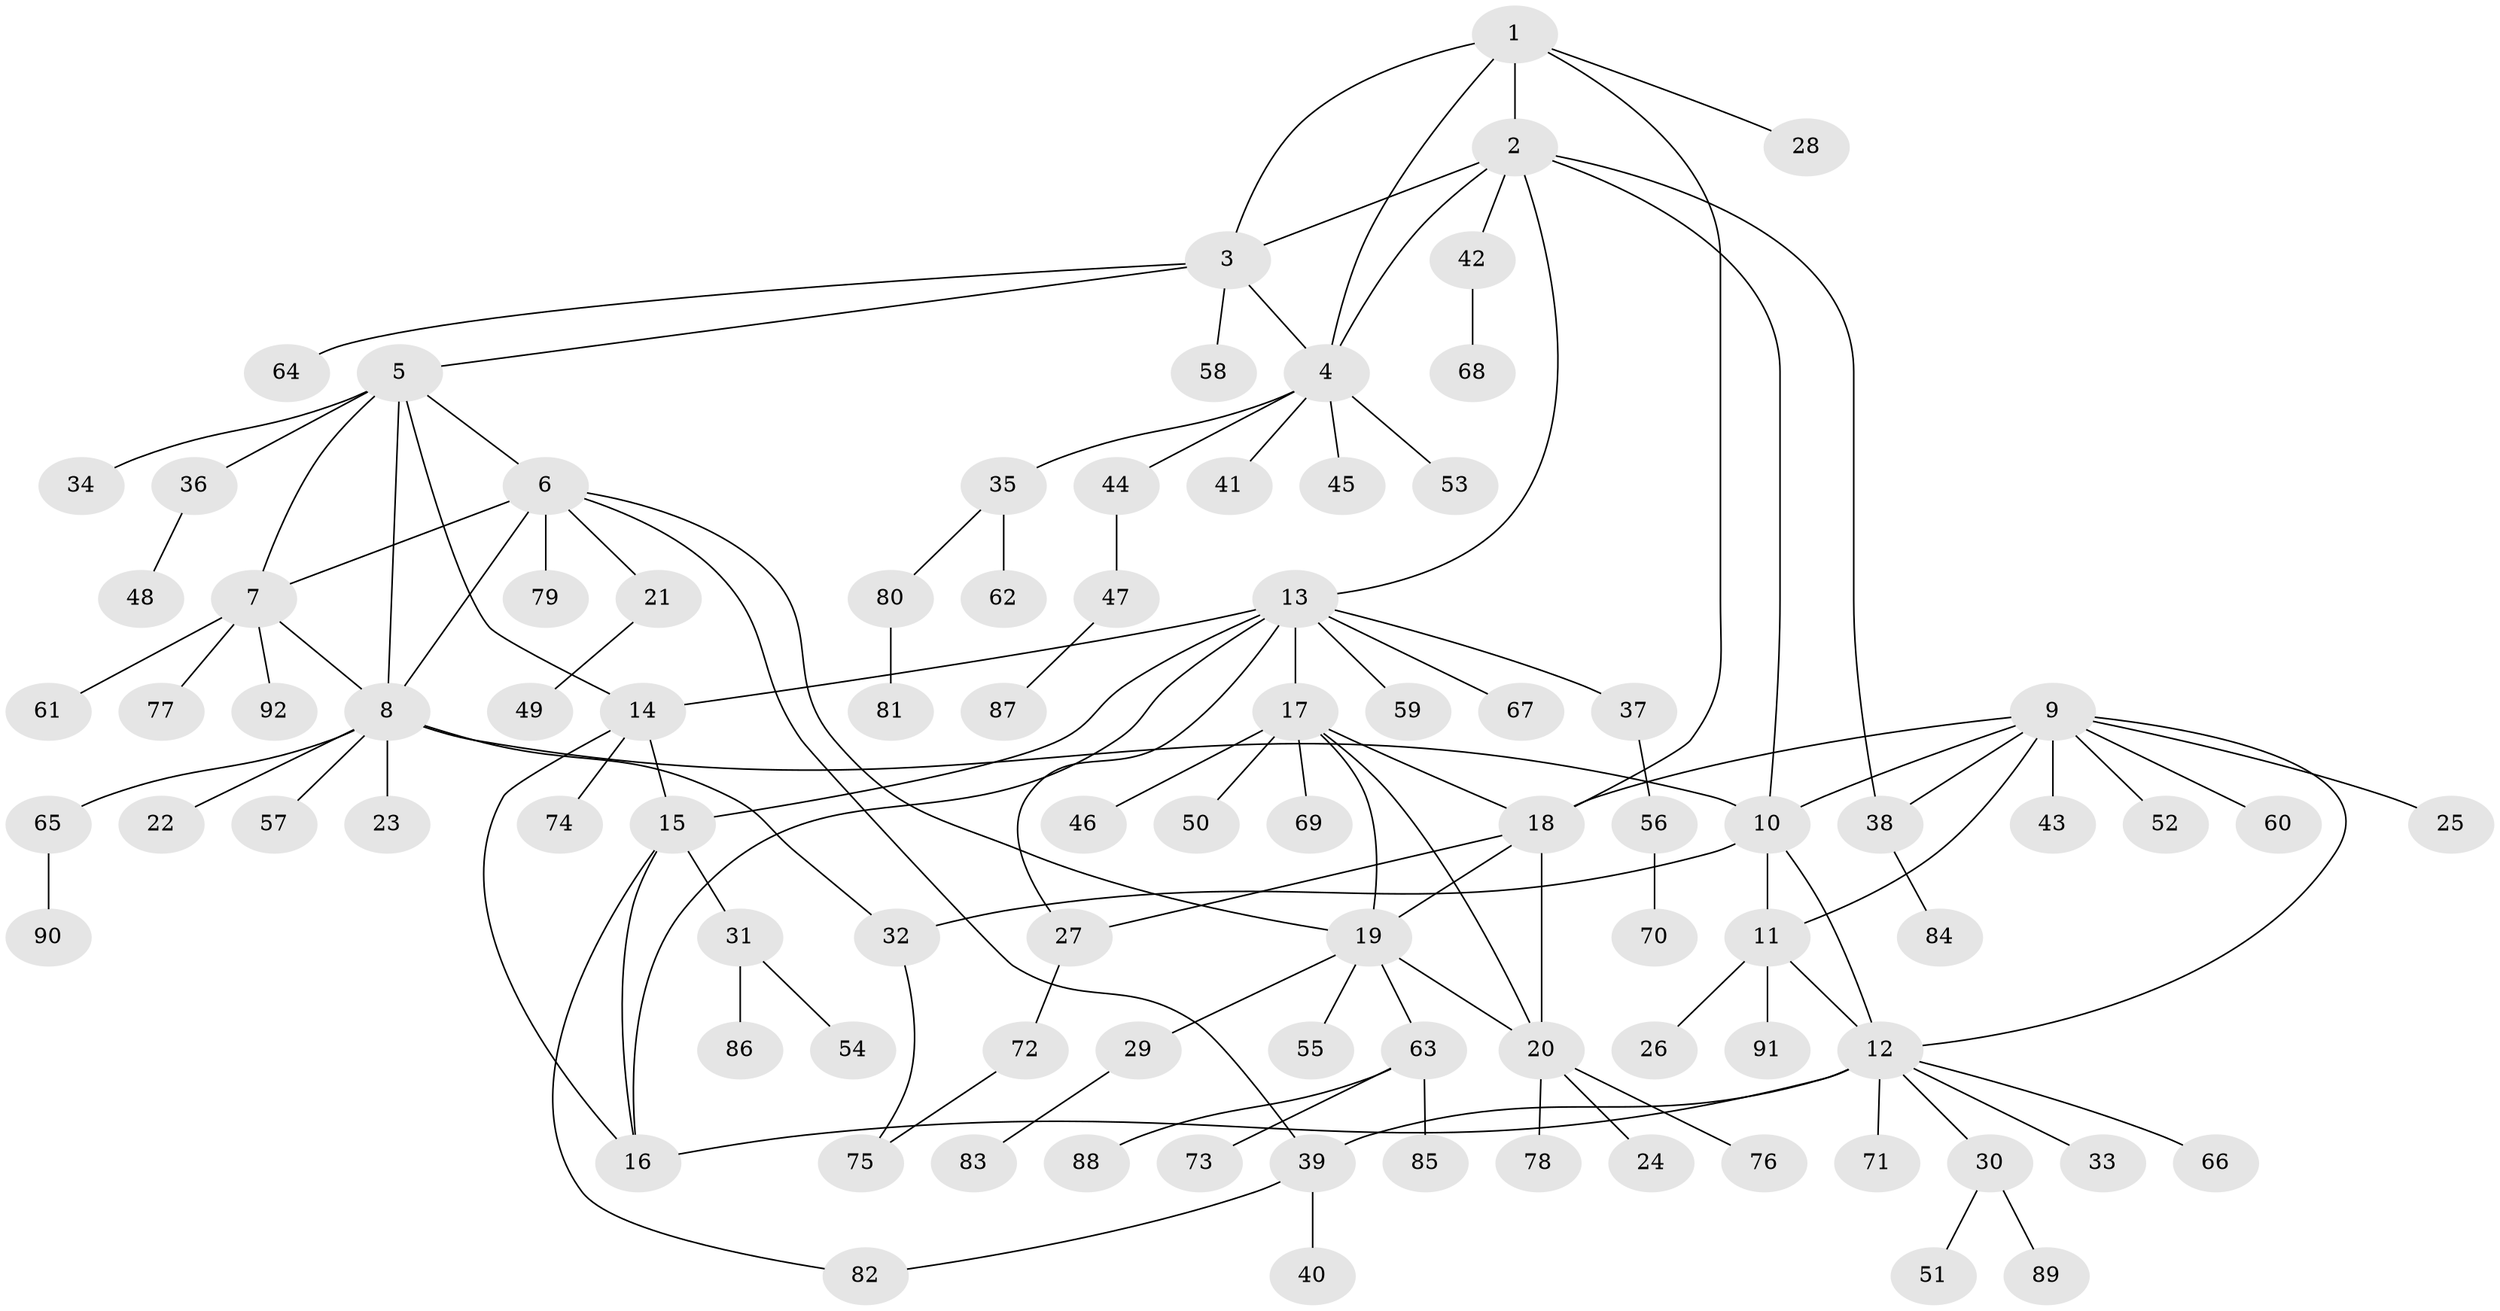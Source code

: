 // Generated by graph-tools (version 1.1) at 2025/26/03/09/25 03:26:48]
// undirected, 92 vertices, 118 edges
graph export_dot {
graph [start="1"]
  node [color=gray90,style=filled];
  1;
  2;
  3;
  4;
  5;
  6;
  7;
  8;
  9;
  10;
  11;
  12;
  13;
  14;
  15;
  16;
  17;
  18;
  19;
  20;
  21;
  22;
  23;
  24;
  25;
  26;
  27;
  28;
  29;
  30;
  31;
  32;
  33;
  34;
  35;
  36;
  37;
  38;
  39;
  40;
  41;
  42;
  43;
  44;
  45;
  46;
  47;
  48;
  49;
  50;
  51;
  52;
  53;
  54;
  55;
  56;
  57;
  58;
  59;
  60;
  61;
  62;
  63;
  64;
  65;
  66;
  67;
  68;
  69;
  70;
  71;
  72;
  73;
  74;
  75;
  76;
  77;
  78;
  79;
  80;
  81;
  82;
  83;
  84;
  85;
  86;
  87;
  88;
  89;
  90;
  91;
  92;
  1 -- 2;
  1 -- 3;
  1 -- 4;
  1 -- 18;
  1 -- 28;
  2 -- 3;
  2 -- 4;
  2 -- 10;
  2 -- 13;
  2 -- 38;
  2 -- 42;
  3 -- 4;
  3 -- 5;
  3 -- 58;
  3 -- 64;
  4 -- 35;
  4 -- 41;
  4 -- 44;
  4 -- 45;
  4 -- 53;
  5 -- 6;
  5 -- 7;
  5 -- 8;
  5 -- 14;
  5 -- 34;
  5 -- 36;
  6 -- 7;
  6 -- 8;
  6 -- 19;
  6 -- 21;
  6 -- 39;
  6 -- 79;
  7 -- 8;
  7 -- 61;
  7 -- 77;
  7 -- 92;
  8 -- 10;
  8 -- 22;
  8 -- 23;
  8 -- 32;
  8 -- 57;
  8 -- 65;
  9 -- 10;
  9 -- 11;
  9 -- 12;
  9 -- 18;
  9 -- 25;
  9 -- 38;
  9 -- 43;
  9 -- 52;
  9 -- 60;
  10 -- 11;
  10 -- 12;
  10 -- 32;
  11 -- 12;
  11 -- 26;
  11 -- 91;
  12 -- 16;
  12 -- 30;
  12 -- 33;
  12 -- 39;
  12 -- 66;
  12 -- 71;
  13 -- 14;
  13 -- 15;
  13 -- 16;
  13 -- 17;
  13 -- 27;
  13 -- 37;
  13 -- 59;
  13 -- 67;
  14 -- 15;
  14 -- 16;
  14 -- 74;
  15 -- 16;
  15 -- 31;
  15 -- 82;
  17 -- 18;
  17 -- 19;
  17 -- 20;
  17 -- 46;
  17 -- 50;
  17 -- 69;
  18 -- 19;
  18 -- 20;
  18 -- 27;
  19 -- 20;
  19 -- 29;
  19 -- 55;
  19 -- 63;
  20 -- 24;
  20 -- 76;
  20 -- 78;
  21 -- 49;
  27 -- 72;
  29 -- 83;
  30 -- 51;
  30 -- 89;
  31 -- 54;
  31 -- 86;
  32 -- 75;
  35 -- 62;
  35 -- 80;
  36 -- 48;
  37 -- 56;
  38 -- 84;
  39 -- 40;
  39 -- 82;
  42 -- 68;
  44 -- 47;
  47 -- 87;
  56 -- 70;
  63 -- 73;
  63 -- 85;
  63 -- 88;
  65 -- 90;
  72 -- 75;
  80 -- 81;
}
